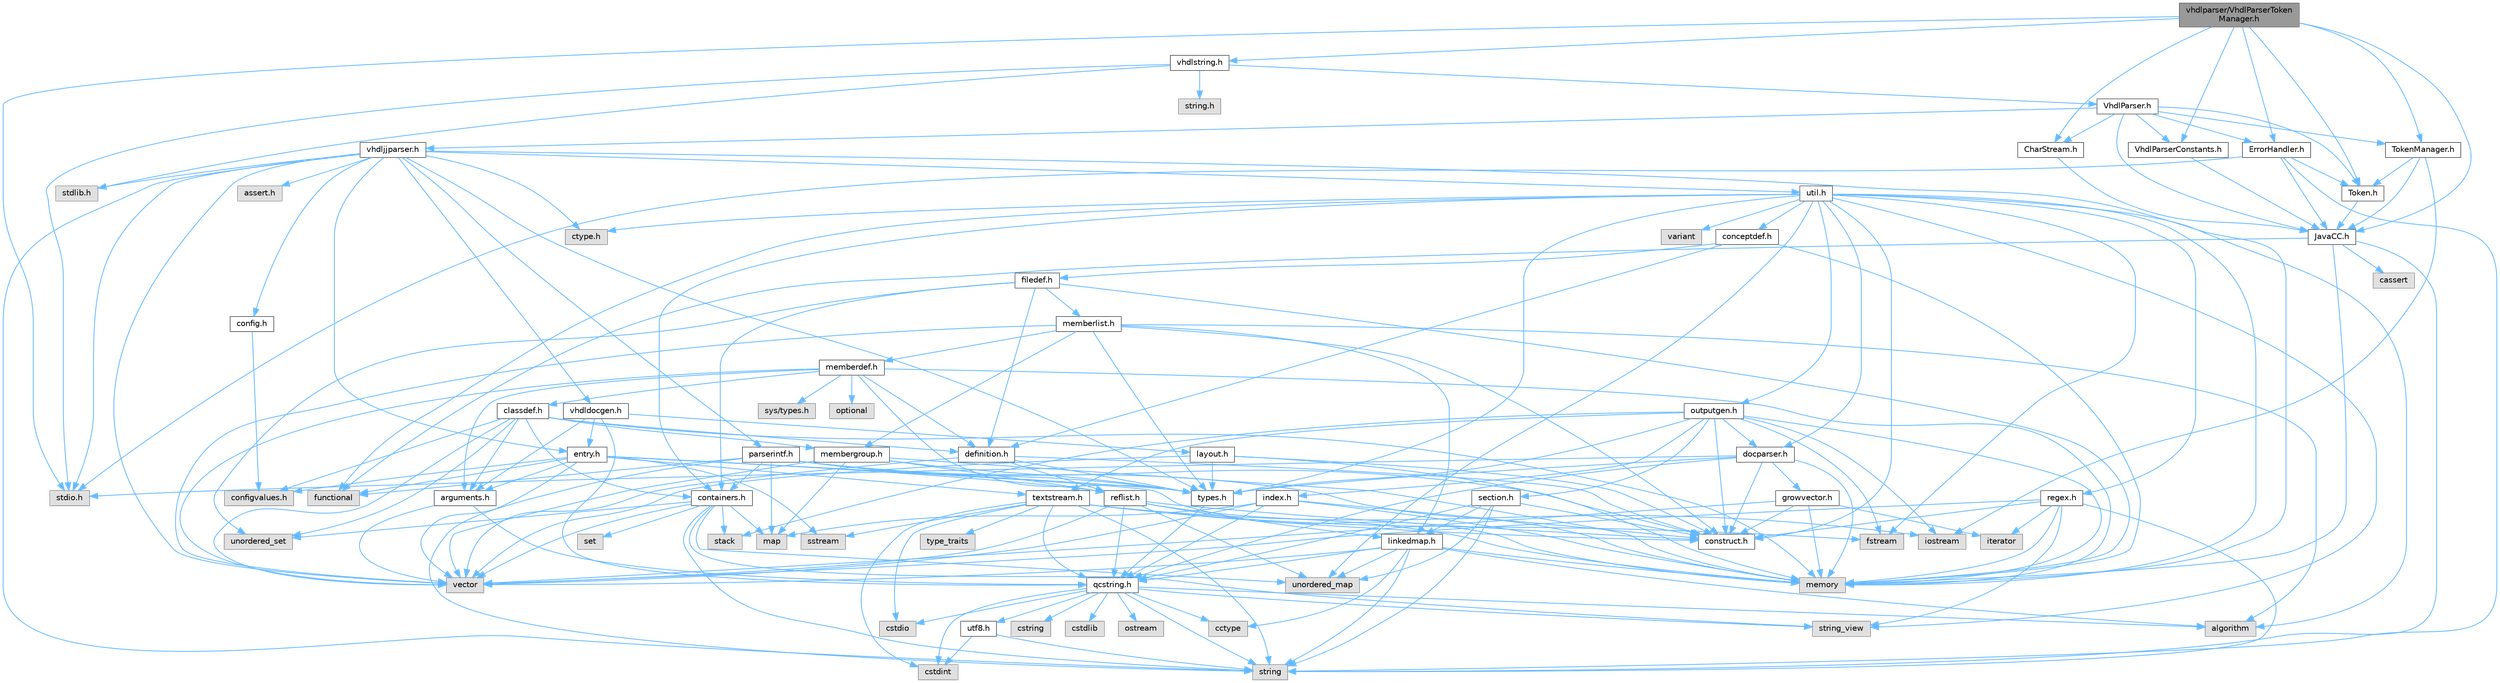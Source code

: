 digraph "vhdlparser/VhdlParserTokenManager.h"
{
 // INTERACTIVE_SVG=YES
 // LATEX_PDF_SIZE
  bgcolor="transparent";
  edge [fontname=Helvetica,fontsize=10,labelfontname=Helvetica,labelfontsize=10];
  node [fontname=Helvetica,fontsize=10,shape=box,height=0.2,width=0.4];
  Node1 [id="Node000001",label="vhdlparser/VhdlParserToken\lManager.h",height=0.2,width=0.4,color="gray40", fillcolor="grey60", style="filled", fontcolor="black",tooltip=" "];
  Node1 -> Node2 [id="edge1_Node000001_Node000002",color="steelblue1",style="solid",tooltip=" "];
  Node2 [id="Node000002",label="stdio.h",height=0.2,width=0.4,color="grey60", fillcolor="#E0E0E0", style="filled",tooltip=" "];
  Node1 -> Node3 [id="edge2_Node000001_Node000003",color="steelblue1",style="solid",tooltip=" "];
  Node3 [id="Node000003",label="JavaCC.h",height=0.2,width=0.4,color="grey40", fillcolor="white", style="filled",URL="$d1/d2f/_java_c_c_8h.html",tooltip=" "];
  Node3 -> Node4 [id="edge3_Node000003_Node000004",color="steelblue1",style="solid",tooltip=" "];
  Node4 [id="Node000004",label="string",height=0.2,width=0.4,color="grey60", fillcolor="#E0E0E0", style="filled",tooltip=" "];
  Node3 -> Node5 [id="edge4_Node000003_Node000005",color="steelblue1",style="solid",tooltip=" "];
  Node5 [id="Node000005",label="memory",height=0.2,width=0.4,color="grey60", fillcolor="#E0E0E0", style="filled",tooltip=" "];
  Node3 -> Node6 [id="edge5_Node000003_Node000006",color="steelblue1",style="solid",tooltip=" "];
  Node6 [id="Node000006",label="cassert",height=0.2,width=0.4,color="grey60", fillcolor="#E0E0E0", style="filled",tooltip=" "];
  Node3 -> Node7 [id="edge6_Node000003_Node000007",color="steelblue1",style="solid",tooltip=" "];
  Node7 [id="Node000007",label="functional",height=0.2,width=0.4,color="grey60", fillcolor="#E0E0E0", style="filled",tooltip=" "];
  Node1 -> Node8 [id="edge7_Node000001_Node000008",color="steelblue1",style="solid",tooltip=" "];
  Node8 [id="Node000008",label="CharStream.h",height=0.2,width=0.4,color="grey40", fillcolor="white", style="filled",URL="$df/ddf/_char_stream_8h.html",tooltip=" "];
  Node8 -> Node3 [id="edge8_Node000008_Node000003",color="steelblue1",style="solid",tooltip=" "];
  Node1 -> Node9 [id="edge9_Node000001_Node000009",color="steelblue1",style="solid",tooltip=" "];
  Node9 [id="Node000009",label="Token.h",height=0.2,width=0.4,color="grey40", fillcolor="white", style="filled",URL="$dd/dcd/_token_8h.html",tooltip=" "];
  Node9 -> Node3 [id="edge10_Node000009_Node000003",color="steelblue1",style="solid",tooltip=" "];
  Node1 -> Node10 [id="edge11_Node000001_Node000010",color="steelblue1",style="solid",tooltip=" "];
  Node10 [id="Node000010",label="ErrorHandler.h",height=0.2,width=0.4,color="grey40", fillcolor="white", style="filled",URL="$d3/dd5/_error_handler_8h.html",tooltip=" "];
  Node10 -> Node2 [id="edge12_Node000010_Node000002",color="steelblue1",style="solid",tooltip=" "];
  Node10 -> Node4 [id="edge13_Node000010_Node000004",color="steelblue1",style="solid",tooltip=" "];
  Node10 -> Node3 [id="edge14_Node000010_Node000003",color="steelblue1",style="solid",tooltip=" "];
  Node10 -> Node9 [id="edge15_Node000010_Node000009",color="steelblue1",style="solid",tooltip=" "];
  Node1 -> Node11 [id="edge16_Node000001_Node000011",color="steelblue1",style="solid",tooltip=" "];
  Node11 [id="Node000011",label="TokenManager.h",height=0.2,width=0.4,color="grey40", fillcolor="white", style="filled",URL="$d4/df9/_token_manager_8h.html",tooltip=" "];
  Node11 -> Node12 [id="edge17_Node000011_Node000012",color="steelblue1",style="solid",tooltip=" "];
  Node12 [id="Node000012",label="iostream",height=0.2,width=0.4,color="grey60", fillcolor="#E0E0E0", style="filled",tooltip=" "];
  Node11 -> Node3 [id="edge18_Node000011_Node000003",color="steelblue1",style="solid",tooltip=" "];
  Node11 -> Node9 [id="edge19_Node000011_Node000009",color="steelblue1",style="solid",tooltip=" "];
  Node1 -> Node13 [id="edge20_Node000001_Node000013",color="steelblue1",style="solid",tooltip=" "];
  Node13 [id="Node000013",label="VhdlParserConstants.h",height=0.2,width=0.4,color="grey40", fillcolor="white", style="filled",URL="$dc/d21/_vhdl_parser_constants_8h.html",tooltip=" "];
  Node13 -> Node3 [id="edge21_Node000013_Node000003",color="steelblue1",style="solid",tooltip=" "];
  Node1 -> Node14 [id="edge22_Node000001_Node000014",color="steelblue1",style="solid",tooltip=" "];
  Node14 [id="Node000014",label="vhdlstring.h",height=0.2,width=0.4,color="grey40", fillcolor="white", style="filled",URL="$d9/d48/vhdlstring_8h.html",tooltip=" "];
  Node14 -> Node2 [id="edge23_Node000014_Node000002",color="steelblue1",style="solid",tooltip=" "];
  Node14 -> Node15 [id="edge24_Node000014_Node000015",color="steelblue1",style="solid",tooltip=" "];
  Node15 [id="Node000015",label="stdlib.h",height=0.2,width=0.4,color="grey60", fillcolor="#E0E0E0", style="filled",tooltip=" "];
  Node14 -> Node16 [id="edge25_Node000014_Node000016",color="steelblue1",style="solid",tooltip=" "];
  Node16 [id="Node000016",label="string.h",height=0.2,width=0.4,color="grey60", fillcolor="#E0E0E0", style="filled",tooltip=" "];
  Node14 -> Node17 [id="edge26_Node000014_Node000017",color="steelblue1",style="solid",tooltip=" "];
  Node17 [id="Node000017",label="VhdlParser.h",height=0.2,width=0.4,color="grey40", fillcolor="white", style="filled",URL="$d5/df9/_vhdl_parser_8h.html",tooltip=" "];
  Node17 -> Node3 [id="edge27_Node000017_Node000003",color="steelblue1",style="solid",tooltip=" "];
  Node17 -> Node8 [id="edge28_Node000017_Node000008",color="steelblue1",style="solid",tooltip=" "];
  Node17 -> Node9 [id="edge29_Node000017_Node000009",color="steelblue1",style="solid",tooltip=" "];
  Node17 -> Node11 [id="edge30_Node000017_Node000011",color="steelblue1",style="solid",tooltip=" "];
  Node17 -> Node18 [id="edge31_Node000017_Node000018",color="steelblue1",style="solid",tooltip=" "];
  Node18 [id="Node000018",label="vhdljjparser.h",height=0.2,width=0.4,color="grey40", fillcolor="white", style="filled",URL="$d2/d55/vhdljjparser_8h.html",tooltip=" "];
  Node18 -> Node19 [id="edge32_Node000018_Node000019",color="steelblue1",style="solid",tooltip=" "];
  Node19 [id="Node000019",label="vector",height=0.2,width=0.4,color="grey60", fillcolor="#E0E0E0", style="filled",tooltip=" "];
  Node18 -> Node5 [id="edge33_Node000018_Node000005",color="steelblue1",style="solid",tooltip=" "];
  Node18 -> Node4 [id="edge34_Node000018_Node000004",color="steelblue1",style="solid",tooltip=" "];
  Node18 -> Node20 [id="edge35_Node000018_Node000020",color="steelblue1",style="solid",tooltip=" "];
  Node20 [id="Node000020",label="parserintf.h",height=0.2,width=0.4,color="grey40", fillcolor="white", style="filled",URL="$da/d55/parserintf_8h.html",tooltip=" "];
  Node20 -> Node7 [id="edge36_Node000020_Node000007",color="steelblue1",style="solid",tooltip=" "];
  Node20 -> Node5 [id="edge37_Node000020_Node000005",color="steelblue1",style="solid",tooltip=" "];
  Node20 -> Node21 [id="edge38_Node000020_Node000021",color="steelblue1",style="solid",tooltip=" "];
  Node21 [id="Node000021",label="map",height=0.2,width=0.4,color="grey60", fillcolor="#E0E0E0", style="filled",tooltip=" "];
  Node20 -> Node4 [id="edge39_Node000020_Node000004",color="steelblue1",style="solid",tooltip=" "];
  Node20 -> Node22 [id="edge40_Node000020_Node000022",color="steelblue1",style="solid",tooltip=" "];
  Node22 [id="Node000022",label="types.h",height=0.2,width=0.4,color="grey40", fillcolor="white", style="filled",URL="$d9/d49/types_8h.html",tooltip="This file contains a number of basic enums and types."];
  Node22 -> Node23 [id="edge41_Node000022_Node000023",color="steelblue1",style="solid",tooltip=" "];
  Node23 [id="Node000023",label="qcstring.h",height=0.2,width=0.4,color="grey40", fillcolor="white", style="filled",URL="$d7/d5c/qcstring_8h.html",tooltip=" "];
  Node23 -> Node4 [id="edge42_Node000023_Node000004",color="steelblue1",style="solid",tooltip=" "];
  Node23 -> Node24 [id="edge43_Node000023_Node000024",color="steelblue1",style="solid",tooltip=" "];
  Node24 [id="Node000024",label="string_view",height=0.2,width=0.4,color="grey60", fillcolor="#E0E0E0", style="filled",tooltip=" "];
  Node23 -> Node25 [id="edge44_Node000023_Node000025",color="steelblue1",style="solid",tooltip=" "];
  Node25 [id="Node000025",label="algorithm",height=0.2,width=0.4,color="grey60", fillcolor="#E0E0E0", style="filled",tooltip=" "];
  Node23 -> Node26 [id="edge45_Node000023_Node000026",color="steelblue1",style="solid",tooltip=" "];
  Node26 [id="Node000026",label="cctype",height=0.2,width=0.4,color="grey60", fillcolor="#E0E0E0", style="filled",tooltip=" "];
  Node23 -> Node27 [id="edge46_Node000023_Node000027",color="steelblue1",style="solid",tooltip=" "];
  Node27 [id="Node000027",label="cstring",height=0.2,width=0.4,color="grey60", fillcolor="#E0E0E0", style="filled",tooltip=" "];
  Node23 -> Node28 [id="edge47_Node000023_Node000028",color="steelblue1",style="solid",tooltip=" "];
  Node28 [id="Node000028",label="cstdio",height=0.2,width=0.4,color="grey60", fillcolor="#E0E0E0", style="filled",tooltip=" "];
  Node23 -> Node29 [id="edge48_Node000023_Node000029",color="steelblue1",style="solid",tooltip=" "];
  Node29 [id="Node000029",label="cstdlib",height=0.2,width=0.4,color="grey60", fillcolor="#E0E0E0", style="filled",tooltip=" "];
  Node23 -> Node30 [id="edge49_Node000023_Node000030",color="steelblue1",style="solid",tooltip=" "];
  Node30 [id="Node000030",label="cstdint",height=0.2,width=0.4,color="grey60", fillcolor="#E0E0E0", style="filled",tooltip=" "];
  Node23 -> Node31 [id="edge50_Node000023_Node000031",color="steelblue1",style="solid",tooltip=" "];
  Node31 [id="Node000031",label="ostream",height=0.2,width=0.4,color="grey60", fillcolor="#E0E0E0", style="filled",tooltip=" "];
  Node23 -> Node32 [id="edge51_Node000023_Node000032",color="steelblue1",style="solid",tooltip=" "];
  Node32 [id="Node000032",label="utf8.h",height=0.2,width=0.4,color="grey40", fillcolor="white", style="filled",URL="$db/d7c/utf8_8h.html",tooltip="Various UTF8 related helper functions."];
  Node32 -> Node30 [id="edge52_Node000032_Node000030",color="steelblue1",style="solid",tooltip=" "];
  Node32 -> Node4 [id="edge53_Node000032_Node000004",color="steelblue1",style="solid",tooltip=" "];
  Node20 -> Node33 [id="edge54_Node000020_Node000033",color="steelblue1",style="solid",tooltip=" "];
  Node33 [id="Node000033",label="containers.h",height=0.2,width=0.4,color="grey40", fillcolor="white", style="filled",URL="$d5/d75/containers_8h.html",tooltip=" "];
  Node33 -> Node19 [id="edge55_Node000033_Node000019",color="steelblue1",style="solid",tooltip=" "];
  Node33 -> Node4 [id="edge56_Node000033_Node000004",color="steelblue1",style="solid",tooltip=" "];
  Node33 -> Node24 [id="edge57_Node000033_Node000024",color="steelblue1",style="solid",tooltip=" "];
  Node33 -> Node34 [id="edge58_Node000033_Node000034",color="steelblue1",style="solid",tooltip=" "];
  Node34 [id="Node000034",label="set",height=0.2,width=0.4,color="grey60", fillcolor="#E0E0E0", style="filled",tooltip=" "];
  Node33 -> Node21 [id="edge59_Node000033_Node000021",color="steelblue1",style="solid",tooltip=" "];
  Node33 -> Node35 [id="edge60_Node000033_Node000035",color="steelblue1",style="solid",tooltip=" "];
  Node35 [id="Node000035",label="unordered_set",height=0.2,width=0.4,color="grey60", fillcolor="#E0E0E0", style="filled",tooltip=" "];
  Node33 -> Node36 [id="edge61_Node000033_Node000036",color="steelblue1",style="solid",tooltip=" "];
  Node36 [id="Node000036",label="unordered_map",height=0.2,width=0.4,color="grey60", fillcolor="#E0E0E0", style="filled",tooltip=" "];
  Node33 -> Node37 [id="edge62_Node000033_Node000037",color="steelblue1",style="solid",tooltip=" "];
  Node37 [id="Node000037",label="stack",height=0.2,width=0.4,color="grey60", fillcolor="#E0E0E0", style="filled",tooltip=" "];
  Node20 -> Node38 [id="edge63_Node000020_Node000038",color="steelblue1",style="solid",tooltip=" "];
  Node38 [id="Node000038",label="construct.h",height=0.2,width=0.4,color="grey40", fillcolor="white", style="filled",URL="$d7/dfc/construct_8h.html",tooltip=" "];
  Node18 -> Node2 [id="edge64_Node000018_Node000002",color="steelblue1",style="solid",tooltip=" "];
  Node18 -> Node15 [id="edge65_Node000018_Node000015",color="steelblue1",style="solid",tooltip=" "];
  Node18 -> Node39 [id="edge66_Node000018_Node000039",color="steelblue1",style="solid",tooltip=" "];
  Node39 [id="Node000039",label="assert.h",height=0.2,width=0.4,color="grey60", fillcolor="#E0E0E0", style="filled",tooltip=" "];
  Node18 -> Node40 [id="edge67_Node000018_Node000040",color="steelblue1",style="solid",tooltip=" "];
  Node40 [id="Node000040",label="ctype.h",height=0.2,width=0.4,color="grey60", fillcolor="#E0E0E0", style="filled",tooltip=" "];
  Node18 -> Node22 [id="edge68_Node000018_Node000022",color="steelblue1",style="solid",tooltip=" "];
  Node18 -> Node41 [id="edge69_Node000018_Node000041",color="steelblue1",style="solid",tooltip=" "];
  Node41 [id="Node000041",label="entry.h",height=0.2,width=0.4,color="grey40", fillcolor="white", style="filled",URL="$d1/dc6/entry_8h.html",tooltip=" "];
  Node41 -> Node19 [id="edge70_Node000041_Node000019",color="steelblue1",style="solid",tooltip=" "];
  Node41 -> Node5 [id="edge71_Node000041_Node000005",color="steelblue1",style="solid",tooltip=" "];
  Node41 -> Node42 [id="edge72_Node000041_Node000042",color="steelblue1",style="solid",tooltip=" "];
  Node42 [id="Node000042",label="sstream",height=0.2,width=0.4,color="grey60", fillcolor="#E0E0E0", style="filled",tooltip=" "];
  Node41 -> Node7 [id="edge73_Node000041_Node000007",color="steelblue1",style="solid",tooltip=" "];
  Node41 -> Node22 [id="edge74_Node000041_Node000022",color="steelblue1",style="solid",tooltip=" "];
  Node41 -> Node43 [id="edge75_Node000041_Node000043",color="steelblue1",style="solid",tooltip=" "];
  Node43 [id="Node000043",label="arguments.h",height=0.2,width=0.4,color="grey40", fillcolor="white", style="filled",URL="$df/d9b/arguments_8h.html",tooltip=" "];
  Node43 -> Node19 [id="edge76_Node000043_Node000019",color="steelblue1",style="solid",tooltip=" "];
  Node43 -> Node23 [id="edge77_Node000043_Node000023",color="steelblue1",style="solid",tooltip=" "];
  Node41 -> Node44 [id="edge78_Node000041_Node000044",color="steelblue1",style="solid",tooltip=" "];
  Node44 [id="Node000044",label="reflist.h",height=0.2,width=0.4,color="grey40", fillcolor="white", style="filled",URL="$d1/d02/reflist_8h.html",tooltip=" "];
  Node44 -> Node19 [id="edge79_Node000044_Node000019",color="steelblue1",style="solid",tooltip=" "];
  Node44 -> Node36 [id="edge80_Node000044_Node000036",color="steelblue1",style="solid",tooltip=" "];
  Node44 -> Node5 [id="edge81_Node000044_Node000005",color="steelblue1",style="solid",tooltip=" "];
  Node44 -> Node23 [id="edge82_Node000044_Node000023",color="steelblue1",style="solid",tooltip=" "];
  Node44 -> Node45 [id="edge83_Node000044_Node000045",color="steelblue1",style="solid",tooltip=" "];
  Node45 [id="Node000045",label="linkedmap.h",height=0.2,width=0.4,color="grey40", fillcolor="white", style="filled",URL="$da/de1/linkedmap_8h.html",tooltip=" "];
  Node45 -> Node36 [id="edge84_Node000045_Node000036",color="steelblue1",style="solid",tooltip=" "];
  Node45 -> Node19 [id="edge85_Node000045_Node000019",color="steelblue1",style="solid",tooltip=" "];
  Node45 -> Node5 [id="edge86_Node000045_Node000005",color="steelblue1",style="solid",tooltip=" "];
  Node45 -> Node4 [id="edge87_Node000045_Node000004",color="steelblue1",style="solid",tooltip=" "];
  Node45 -> Node25 [id="edge88_Node000045_Node000025",color="steelblue1",style="solid",tooltip=" "];
  Node45 -> Node26 [id="edge89_Node000045_Node000026",color="steelblue1",style="solid",tooltip=" "];
  Node45 -> Node23 [id="edge90_Node000045_Node000023",color="steelblue1",style="solid",tooltip=" "];
  Node44 -> Node38 [id="edge91_Node000044_Node000038",color="steelblue1",style="solid",tooltip=" "];
  Node41 -> Node46 [id="edge92_Node000041_Node000046",color="steelblue1",style="solid",tooltip=" "];
  Node46 [id="Node000046",label="textstream.h",height=0.2,width=0.4,color="grey40", fillcolor="white", style="filled",URL="$d4/d7d/textstream_8h.html",tooltip=" "];
  Node46 -> Node4 [id="edge93_Node000046_Node000004",color="steelblue1",style="solid",tooltip=" "];
  Node46 -> Node12 [id="edge94_Node000046_Node000012",color="steelblue1",style="solid",tooltip=" "];
  Node46 -> Node42 [id="edge95_Node000046_Node000042",color="steelblue1",style="solid",tooltip=" "];
  Node46 -> Node30 [id="edge96_Node000046_Node000030",color="steelblue1",style="solid",tooltip=" "];
  Node46 -> Node28 [id="edge97_Node000046_Node000028",color="steelblue1",style="solid",tooltip=" "];
  Node46 -> Node47 [id="edge98_Node000046_Node000047",color="steelblue1",style="solid",tooltip=" "];
  Node47 [id="Node000047",label="fstream",height=0.2,width=0.4,color="grey60", fillcolor="#E0E0E0", style="filled",tooltip=" "];
  Node46 -> Node48 [id="edge99_Node000046_Node000048",color="steelblue1",style="solid",tooltip=" "];
  Node48 [id="Node000048",label="type_traits",height=0.2,width=0.4,color="grey60", fillcolor="#E0E0E0", style="filled",tooltip=" "];
  Node46 -> Node23 [id="edge100_Node000046_Node000023",color="steelblue1",style="solid",tooltip=" "];
  Node46 -> Node38 [id="edge101_Node000046_Node000038",color="steelblue1",style="solid",tooltip=" "];
  Node41 -> Node49 [id="edge102_Node000041_Node000049",color="steelblue1",style="solid",tooltip=" "];
  Node49 [id="Node000049",label="configvalues.h",height=0.2,width=0.4,color="grey60", fillcolor="#E0E0E0", style="filled",tooltip=" "];
  Node18 -> Node50 [id="edge103_Node000018_Node000050",color="steelblue1",style="solid",tooltip=" "];
  Node50 [id="Node000050",label="vhdldocgen.h",height=0.2,width=0.4,color="grey40", fillcolor="white", style="filled",URL="$dd/dec/vhdldocgen_8h.html",tooltip=" "];
  Node50 -> Node23 [id="edge104_Node000050_Node000023",color="steelblue1",style="solid",tooltip=" "];
  Node50 -> Node51 [id="edge105_Node000050_Node000051",color="steelblue1",style="solid",tooltip=" "];
  Node51 [id="Node000051",label="layout.h",height=0.2,width=0.4,color="grey40", fillcolor="white", style="filled",URL="$db/d51/layout_8h.html",tooltip=" "];
  Node51 -> Node5 [id="edge106_Node000051_Node000005",color="steelblue1",style="solid",tooltip=" "];
  Node51 -> Node19 [id="edge107_Node000051_Node000019",color="steelblue1",style="solid",tooltip=" "];
  Node51 -> Node22 [id="edge108_Node000051_Node000022",color="steelblue1",style="solid",tooltip=" "];
  Node51 -> Node38 [id="edge109_Node000051_Node000038",color="steelblue1",style="solid",tooltip=" "];
  Node50 -> Node43 [id="edge110_Node000050_Node000043",color="steelblue1",style="solid",tooltip=" "];
  Node50 -> Node41 [id="edge111_Node000050_Node000041",color="steelblue1",style="solid",tooltip=" "];
  Node18 -> Node52 [id="edge112_Node000018_Node000052",color="steelblue1",style="solid",tooltip=" "];
  Node52 [id="Node000052",label="config.h",height=0.2,width=0.4,color="grey40", fillcolor="white", style="filled",URL="$db/d16/config_8h.html",tooltip=" "];
  Node52 -> Node49 [id="edge113_Node000052_Node000049",color="steelblue1",style="solid",tooltip=" "];
  Node18 -> Node53 [id="edge114_Node000018_Node000053",color="steelblue1",style="solid",tooltip=" "];
  Node53 [id="Node000053",label="util.h",height=0.2,width=0.4,color="grey40", fillcolor="white", style="filled",URL="$d8/d3c/util_8h.html",tooltip="A bunch of utility functions."];
  Node53 -> Node5 [id="edge115_Node000053_Node000005",color="steelblue1",style="solid",tooltip=" "];
  Node53 -> Node36 [id="edge116_Node000053_Node000036",color="steelblue1",style="solid",tooltip=" "];
  Node53 -> Node25 [id="edge117_Node000053_Node000025",color="steelblue1",style="solid",tooltip=" "];
  Node53 -> Node7 [id="edge118_Node000053_Node000007",color="steelblue1",style="solid",tooltip=" "];
  Node53 -> Node47 [id="edge119_Node000053_Node000047",color="steelblue1",style="solid",tooltip=" "];
  Node53 -> Node54 [id="edge120_Node000053_Node000054",color="steelblue1",style="solid",tooltip=" "];
  Node54 [id="Node000054",label="variant",height=0.2,width=0.4,color="grey60", fillcolor="#E0E0E0", style="filled",tooltip=" "];
  Node53 -> Node24 [id="edge121_Node000053_Node000024",color="steelblue1",style="solid",tooltip=" "];
  Node53 -> Node40 [id="edge122_Node000053_Node000040",color="steelblue1",style="solid",tooltip=" "];
  Node53 -> Node22 [id="edge123_Node000053_Node000022",color="steelblue1",style="solid",tooltip=" "];
  Node53 -> Node55 [id="edge124_Node000053_Node000055",color="steelblue1",style="solid",tooltip=" "];
  Node55 [id="Node000055",label="docparser.h",height=0.2,width=0.4,color="grey40", fillcolor="white", style="filled",URL="$de/d9c/docparser_8h.html",tooltip=" "];
  Node55 -> Node2 [id="edge125_Node000055_Node000002",color="steelblue1",style="solid",tooltip=" "];
  Node55 -> Node5 [id="edge126_Node000055_Node000005",color="steelblue1",style="solid",tooltip=" "];
  Node55 -> Node23 [id="edge127_Node000055_Node000023",color="steelblue1",style="solid",tooltip=" "];
  Node55 -> Node56 [id="edge128_Node000055_Node000056",color="steelblue1",style="solid",tooltip=" "];
  Node56 [id="Node000056",label="growvector.h",height=0.2,width=0.4,color="grey40", fillcolor="white", style="filled",URL="$d7/d50/growvector_8h.html",tooltip=" "];
  Node56 -> Node19 [id="edge129_Node000056_Node000019",color="steelblue1",style="solid",tooltip=" "];
  Node56 -> Node5 [id="edge130_Node000056_Node000005",color="steelblue1",style="solid",tooltip=" "];
  Node56 -> Node57 [id="edge131_Node000056_Node000057",color="steelblue1",style="solid",tooltip=" "];
  Node57 [id="Node000057",label="iterator",height=0.2,width=0.4,color="grey60", fillcolor="#E0E0E0", style="filled",tooltip=" "];
  Node56 -> Node38 [id="edge132_Node000056_Node000038",color="steelblue1",style="solid",tooltip=" "];
  Node55 -> Node38 [id="edge133_Node000055_Node000038",color="steelblue1",style="solid",tooltip=" "];
  Node55 -> Node22 [id="edge134_Node000055_Node000022",color="steelblue1",style="solid",tooltip=" "];
  Node53 -> Node33 [id="edge135_Node000053_Node000033",color="steelblue1",style="solid",tooltip=" "];
  Node53 -> Node58 [id="edge136_Node000053_Node000058",color="steelblue1",style="solid",tooltip=" "];
  Node58 [id="Node000058",label="outputgen.h",height=0.2,width=0.4,color="grey40", fillcolor="white", style="filled",URL="$df/d06/outputgen_8h.html",tooltip=" "];
  Node58 -> Node5 [id="edge137_Node000058_Node000005",color="steelblue1",style="solid",tooltip=" "];
  Node58 -> Node37 [id="edge138_Node000058_Node000037",color="steelblue1",style="solid",tooltip=" "];
  Node58 -> Node12 [id="edge139_Node000058_Node000012",color="steelblue1",style="solid",tooltip=" "];
  Node58 -> Node47 [id="edge140_Node000058_Node000047",color="steelblue1",style="solid",tooltip=" "];
  Node58 -> Node22 [id="edge141_Node000058_Node000022",color="steelblue1",style="solid",tooltip=" "];
  Node58 -> Node59 [id="edge142_Node000058_Node000059",color="steelblue1",style="solid",tooltip=" "];
  Node59 [id="Node000059",label="index.h",height=0.2,width=0.4,color="grey40", fillcolor="white", style="filled",URL="$d1/db5/index_8h.html",tooltip=" "];
  Node59 -> Node5 [id="edge143_Node000059_Node000005",color="steelblue1",style="solid",tooltip=" "];
  Node59 -> Node19 [id="edge144_Node000059_Node000019",color="steelblue1",style="solid",tooltip=" "];
  Node59 -> Node21 [id="edge145_Node000059_Node000021",color="steelblue1",style="solid",tooltip=" "];
  Node59 -> Node23 [id="edge146_Node000059_Node000023",color="steelblue1",style="solid",tooltip=" "];
  Node59 -> Node38 [id="edge147_Node000059_Node000038",color="steelblue1",style="solid",tooltip=" "];
  Node58 -> Node60 [id="edge148_Node000058_Node000060",color="steelblue1",style="solid",tooltip=" "];
  Node60 [id="Node000060",label="section.h",height=0.2,width=0.4,color="grey40", fillcolor="white", style="filled",URL="$d1/d2a/section_8h.html",tooltip=" "];
  Node60 -> Node4 [id="edge149_Node000060_Node000004",color="steelblue1",style="solid",tooltip=" "];
  Node60 -> Node36 [id="edge150_Node000060_Node000036",color="steelblue1",style="solid",tooltip=" "];
  Node60 -> Node23 [id="edge151_Node000060_Node000023",color="steelblue1",style="solid",tooltip=" "];
  Node60 -> Node45 [id="edge152_Node000060_Node000045",color="steelblue1",style="solid",tooltip=" "];
  Node60 -> Node38 [id="edge153_Node000060_Node000038",color="steelblue1",style="solid",tooltip=" "];
  Node58 -> Node46 [id="edge154_Node000058_Node000046",color="steelblue1",style="solid",tooltip=" "];
  Node58 -> Node55 [id="edge155_Node000058_Node000055",color="steelblue1",style="solid",tooltip=" "];
  Node58 -> Node38 [id="edge156_Node000058_Node000038",color="steelblue1",style="solid",tooltip=" "];
  Node53 -> Node61 [id="edge157_Node000053_Node000061",color="steelblue1",style="solid",tooltip=" "];
  Node61 [id="Node000061",label="regex.h",height=0.2,width=0.4,color="grey40", fillcolor="white", style="filled",URL="$d1/d21/regex_8h.html",tooltip=" "];
  Node61 -> Node5 [id="edge158_Node000061_Node000005",color="steelblue1",style="solid",tooltip=" "];
  Node61 -> Node4 [id="edge159_Node000061_Node000004",color="steelblue1",style="solid",tooltip=" "];
  Node61 -> Node24 [id="edge160_Node000061_Node000024",color="steelblue1",style="solid",tooltip=" "];
  Node61 -> Node19 [id="edge161_Node000061_Node000019",color="steelblue1",style="solid",tooltip=" "];
  Node61 -> Node57 [id="edge162_Node000061_Node000057",color="steelblue1",style="solid",tooltip=" "];
  Node61 -> Node38 [id="edge163_Node000061_Node000038",color="steelblue1",style="solid",tooltip=" "];
  Node53 -> Node62 [id="edge164_Node000053_Node000062",color="steelblue1",style="solid",tooltip=" "];
  Node62 [id="Node000062",label="conceptdef.h",height=0.2,width=0.4,color="grey40", fillcolor="white", style="filled",URL="$da/df1/conceptdef_8h.html",tooltip=" "];
  Node62 -> Node5 [id="edge165_Node000062_Node000005",color="steelblue1",style="solid",tooltip=" "];
  Node62 -> Node63 [id="edge166_Node000062_Node000063",color="steelblue1",style="solid",tooltip=" "];
  Node63 [id="Node000063",label="definition.h",height=0.2,width=0.4,color="grey40", fillcolor="white", style="filled",URL="$df/da1/definition_8h.html",tooltip=" "];
  Node63 -> Node19 [id="edge167_Node000063_Node000019",color="steelblue1",style="solid",tooltip=" "];
  Node63 -> Node22 [id="edge168_Node000063_Node000022",color="steelblue1",style="solid",tooltip=" "];
  Node63 -> Node44 [id="edge169_Node000063_Node000044",color="steelblue1",style="solid",tooltip=" "];
  Node63 -> Node38 [id="edge170_Node000063_Node000038",color="steelblue1",style="solid",tooltip=" "];
  Node62 -> Node64 [id="edge171_Node000062_Node000064",color="steelblue1",style="solid",tooltip=" "];
  Node64 [id="Node000064",label="filedef.h",height=0.2,width=0.4,color="grey40", fillcolor="white", style="filled",URL="$d4/d3a/filedef_8h.html",tooltip=" "];
  Node64 -> Node5 [id="edge172_Node000064_Node000005",color="steelblue1",style="solid",tooltip=" "];
  Node64 -> Node35 [id="edge173_Node000064_Node000035",color="steelblue1",style="solid",tooltip=" "];
  Node64 -> Node63 [id="edge174_Node000064_Node000063",color="steelblue1",style="solid",tooltip=" "];
  Node64 -> Node65 [id="edge175_Node000064_Node000065",color="steelblue1",style="solid",tooltip=" "];
  Node65 [id="Node000065",label="memberlist.h",height=0.2,width=0.4,color="grey40", fillcolor="white", style="filled",URL="$dd/d78/memberlist_8h.html",tooltip=" "];
  Node65 -> Node19 [id="edge176_Node000065_Node000019",color="steelblue1",style="solid",tooltip=" "];
  Node65 -> Node25 [id="edge177_Node000065_Node000025",color="steelblue1",style="solid",tooltip=" "];
  Node65 -> Node66 [id="edge178_Node000065_Node000066",color="steelblue1",style="solid",tooltip=" "];
  Node66 [id="Node000066",label="memberdef.h",height=0.2,width=0.4,color="grey40", fillcolor="white", style="filled",URL="$d4/d46/memberdef_8h.html",tooltip=" "];
  Node66 -> Node19 [id="edge179_Node000066_Node000019",color="steelblue1",style="solid",tooltip=" "];
  Node66 -> Node5 [id="edge180_Node000066_Node000005",color="steelblue1",style="solid",tooltip=" "];
  Node66 -> Node67 [id="edge181_Node000066_Node000067",color="steelblue1",style="solid",tooltip=" "];
  Node67 [id="Node000067",label="optional",height=0.2,width=0.4,color="grey60", fillcolor="#E0E0E0", style="filled",tooltip=" "];
  Node66 -> Node68 [id="edge182_Node000066_Node000068",color="steelblue1",style="solid",tooltip=" "];
  Node68 [id="Node000068",label="sys/types.h",height=0.2,width=0.4,color="grey60", fillcolor="#E0E0E0", style="filled",tooltip=" "];
  Node66 -> Node22 [id="edge183_Node000066_Node000022",color="steelblue1",style="solid",tooltip=" "];
  Node66 -> Node63 [id="edge184_Node000066_Node000063",color="steelblue1",style="solid",tooltip=" "];
  Node66 -> Node43 [id="edge185_Node000066_Node000043",color="steelblue1",style="solid",tooltip=" "];
  Node66 -> Node69 [id="edge186_Node000066_Node000069",color="steelblue1",style="solid",tooltip=" "];
  Node69 [id="Node000069",label="classdef.h",height=0.2,width=0.4,color="grey40", fillcolor="white", style="filled",URL="$d1/da6/classdef_8h.html",tooltip=" "];
  Node69 -> Node5 [id="edge187_Node000069_Node000005",color="steelblue1",style="solid",tooltip=" "];
  Node69 -> Node19 [id="edge188_Node000069_Node000019",color="steelblue1",style="solid",tooltip=" "];
  Node69 -> Node35 [id="edge189_Node000069_Node000035",color="steelblue1",style="solid",tooltip=" "];
  Node69 -> Node33 [id="edge190_Node000069_Node000033",color="steelblue1",style="solid",tooltip=" "];
  Node69 -> Node63 [id="edge191_Node000069_Node000063",color="steelblue1",style="solid",tooltip=" "];
  Node69 -> Node43 [id="edge192_Node000069_Node000043",color="steelblue1",style="solid",tooltip=" "];
  Node69 -> Node70 [id="edge193_Node000069_Node000070",color="steelblue1",style="solid",tooltip=" "];
  Node70 [id="Node000070",label="membergroup.h",height=0.2,width=0.4,color="grey40", fillcolor="white", style="filled",URL="$d9/d11/membergroup_8h.html",tooltip=" "];
  Node70 -> Node19 [id="edge194_Node000070_Node000019",color="steelblue1",style="solid",tooltip=" "];
  Node70 -> Node21 [id="edge195_Node000070_Node000021",color="steelblue1",style="solid",tooltip=" "];
  Node70 -> Node5 [id="edge196_Node000070_Node000005",color="steelblue1",style="solid",tooltip=" "];
  Node70 -> Node22 [id="edge197_Node000070_Node000022",color="steelblue1",style="solid",tooltip=" "];
  Node70 -> Node44 [id="edge198_Node000070_Node000044",color="steelblue1",style="solid",tooltip=" "];
  Node69 -> Node49 [id="edge199_Node000069_Node000049",color="steelblue1",style="solid",tooltip=" "];
  Node65 -> Node45 [id="edge200_Node000065_Node000045",color="steelblue1",style="solid",tooltip=" "];
  Node65 -> Node22 [id="edge201_Node000065_Node000022",color="steelblue1",style="solid",tooltip=" "];
  Node65 -> Node70 [id="edge202_Node000065_Node000070",color="steelblue1",style="solid",tooltip=" "];
  Node65 -> Node38 [id="edge203_Node000065_Node000038",color="steelblue1",style="solid",tooltip=" "];
  Node64 -> Node33 [id="edge204_Node000064_Node000033",color="steelblue1",style="solid",tooltip=" "];
  Node53 -> Node38 [id="edge205_Node000053_Node000038",color="steelblue1",style="solid",tooltip=" "];
  Node17 -> Node13 [id="edge206_Node000017_Node000013",color="steelblue1",style="solid",tooltip=" "];
  Node17 -> Node10 [id="edge207_Node000017_Node000010",color="steelblue1",style="solid",tooltip=" "];
}
